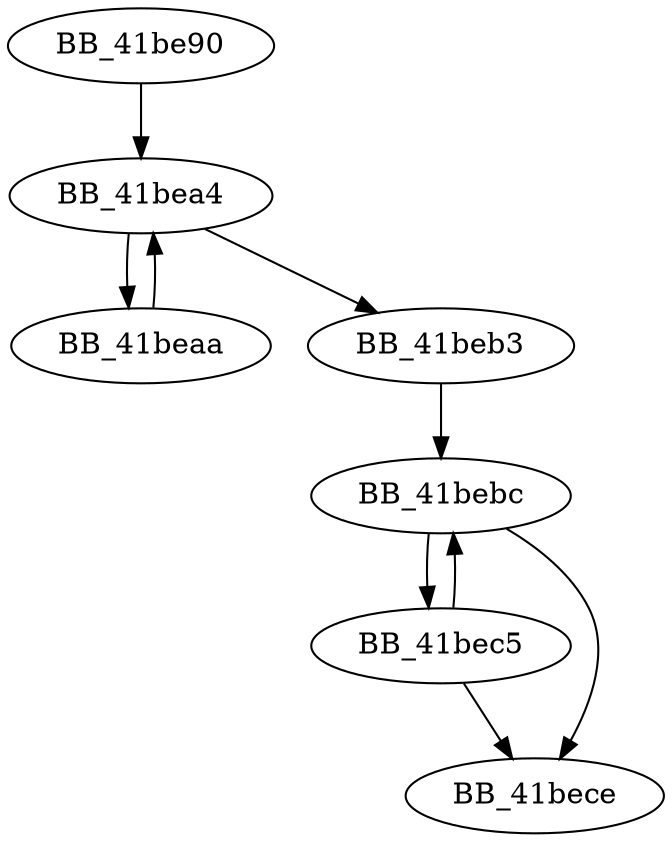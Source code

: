DiGraph _strcspn{
BB_41be90->BB_41bea4
BB_41bea4->BB_41beaa
BB_41bea4->BB_41beb3
BB_41beaa->BB_41bea4
BB_41beb3->BB_41bebc
BB_41bebc->BB_41bec5
BB_41bebc->BB_41bece
BB_41bec5->BB_41bebc
BB_41bec5->BB_41bece
}
